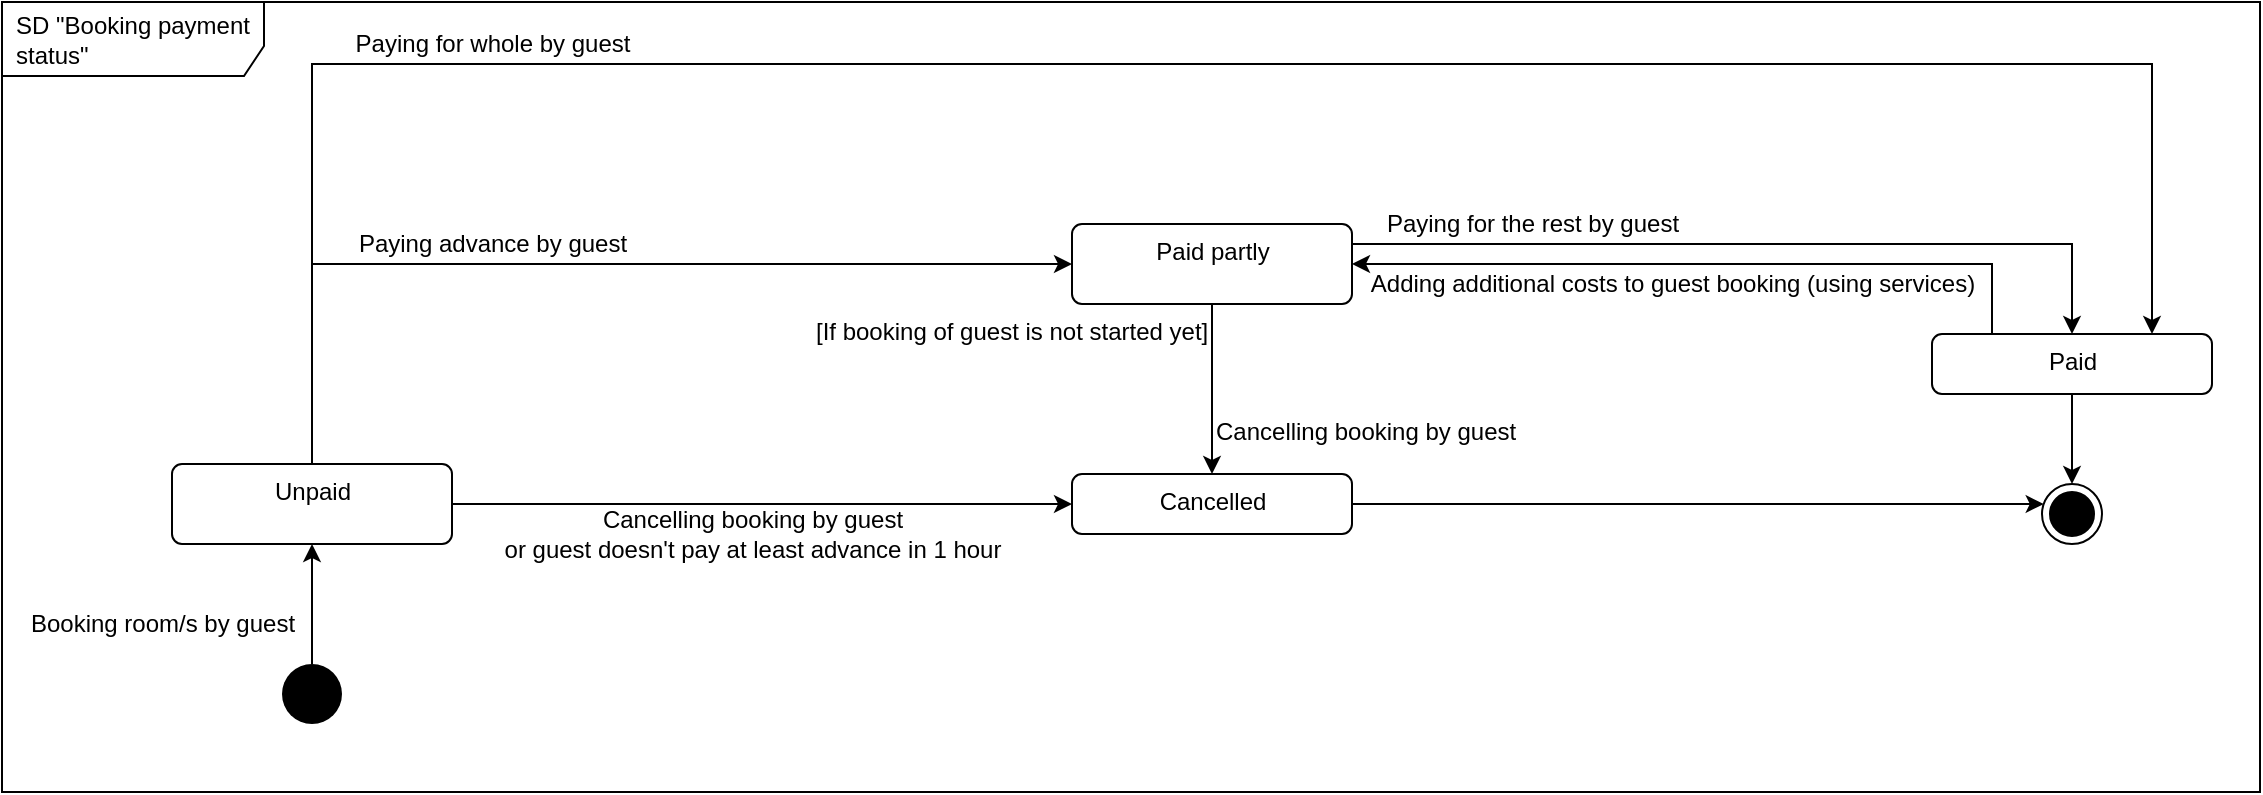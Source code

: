 <mxfile version="16.2.7" type="github">
  <diagram id="UAkRUMn5Mx9BO7yS3V_u" name="Page-1">
    <mxGraphModel dx="1826" dy="548" grid="0" gridSize="10" guides="1" tooltips="1" connect="1" arrows="1" fold="1" page="0" pageScale="1" pageWidth="850" pageHeight="1100" math="0" shadow="0">
      <root>
        <mxCell id="0" />
        <mxCell id="1" parent="0" />
        <mxCell id="C2tkw6mGG905-lNRMkWZ-11" style="edgeStyle=orthogonalEdgeStyle;rounded=0;orthogonalLoop=1;jettySize=auto;html=1;" edge="1" parent="1" source="C2tkw6mGG905-lNRMkWZ-1" target="C2tkw6mGG905-lNRMkWZ-4">
          <mxGeometry relative="1" as="geometry">
            <Array as="points">
              <mxPoint x="70" y="180" />
            </Array>
          </mxGeometry>
        </mxCell>
        <mxCell id="C2tkw6mGG905-lNRMkWZ-20" style="edgeStyle=orthogonalEdgeStyle;rounded=0;orthogonalLoop=1;jettySize=auto;html=1;entryX=0;entryY=0.5;entryDx=0;entryDy=0;" edge="1" parent="1" source="C2tkw6mGG905-lNRMkWZ-1" target="C2tkw6mGG905-lNRMkWZ-5">
          <mxGeometry relative="1" as="geometry" />
        </mxCell>
        <mxCell id="C2tkw6mGG905-lNRMkWZ-23" style="edgeStyle=orthogonalEdgeStyle;rounded=0;orthogonalLoop=1;jettySize=auto;html=1;" edge="1" parent="1" source="C2tkw6mGG905-lNRMkWZ-1" target="C2tkw6mGG905-lNRMkWZ-3">
          <mxGeometry relative="1" as="geometry">
            <Array as="points">
              <mxPoint x="70" y="80" />
              <mxPoint x="990" y="80" />
            </Array>
          </mxGeometry>
        </mxCell>
        <mxCell id="C2tkw6mGG905-lNRMkWZ-1" value="Unpaid" style="html=1;align=center;verticalAlign=top;rounded=1;absoluteArcSize=1;arcSize=10;dashed=0;" vertex="1" parent="1">
          <mxGeometry y="280" width="140" height="40" as="geometry" />
        </mxCell>
        <mxCell id="C2tkw6mGG905-lNRMkWZ-22" style="edgeStyle=orthogonalEdgeStyle;rounded=0;orthogonalLoop=1;jettySize=auto;html=1;" edge="1" parent="1" source="C2tkw6mGG905-lNRMkWZ-3" target="C2tkw6mGG905-lNRMkWZ-8">
          <mxGeometry relative="1" as="geometry" />
        </mxCell>
        <mxCell id="C2tkw6mGG905-lNRMkWZ-28" style="edgeStyle=orthogonalEdgeStyle;rounded=0;orthogonalLoop=1;jettySize=auto;html=1;" edge="1" parent="1" source="C2tkw6mGG905-lNRMkWZ-3" target="C2tkw6mGG905-lNRMkWZ-4">
          <mxGeometry relative="1" as="geometry">
            <Array as="points">
              <mxPoint x="910" y="180" />
            </Array>
          </mxGeometry>
        </mxCell>
        <mxCell id="C2tkw6mGG905-lNRMkWZ-3" value="&lt;div&gt;Paid&lt;/div&gt;&lt;div&gt;&lt;br&gt;&lt;/div&gt;" style="html=1;align=center;verticalAlign=top;rounded=1;absoluteArcSize=1;arcSize=10;dashed=0;" vertex="1" parent="1">
          <mxGeometry x="880" y="215" width="140" height="30" as="geometry" />
        </mxCell>
        <mxCell id="C2tkw6mGG905-lNRMkWZ-13" style="edgeStyle=orthogonalEdgeStyle;rounded=0;orthogonalLoop=1;jettySize=auto;html=1;" edge="1" parent="1" source="C2tkw6mGG905-lNRMkWZ-4" target="C2tkw6mGG905-lNRMkWZ-3">
          <mxGeometry relative="1" as="geometry">
            <Array as="points">
              <mxPoint x="950" y="170" />
            </Array>
          </mxGeometry>
        </mxCell>
        <mxCell id="C2tkw6mGG905-lNRMkWZ-26" style="edgeStyle=orthogonalEdgeStyle;rounded=0;orthogonalLoop=1;jettySize=auto;html=1;" edge="1" parent="1" source="C2tkw6mGG905-lNRMkWZ-4" target="C2tkw6mGG905-lNRMkWZ-5">
          <mxGeometry relative="1" as="geometry" />
        </mxCell>
        <mxCell id="C2tkw6mGG905-lNRMkWZ-4" value="&lt;div&gt;Paid partly&lt;br&gt;&lt;/div&gt;" style="html=1;align=center;verticalAlign=top;rounded=1;absoluteArcSize=1;arcSize=10;dashed=0;" vertex="1" parent="1">
          <mxGeometry x="450" y="160" width="140" height="40" as="geometry" />
        </mxCell>
        <mxCell id="C2tkw6mGG905-lNRMkWZ-9" style="edgeStyle=orthogonalEdgeStyle;rounded=0;orthogonalLoop=1;jettySize=auto;html=1;" edge="1" parent="1" source="C2tkw6mGG905-lNRMkWZ-5" target="C2tkw6mGG905-lNRMkWZ-8">
          <mxGeometry relative="1" as="geometry">
            <Array as="points">
              <mxPoint x="600" y="300" />
              <mxPoint x="600" y="300" />
            </Array>
          </mxGeometry>
        </mxCell>
        <mxCell id="C2tkw6mGG905-lNRMkWZ-5" value="Cancelled" style="html=1;align=center;verticalAlign=top;rounded=1;absoluteArcSize=1;arcSize=10;dashed=0;" vertex="1" parent="1">
          <mxGeometry x="450" y="285" width="140" height="30" as="geometry" />
        </mxCell>
        <mxCell id="C2tkw6mGG905-lNRMkWZ-19" style="edgeStyle=orthogonalEdgeStyle;rounded=0;orthogonalLoop=1;jettySize=auto;html=1;" edge="1" parent="1" source="C2tkw6mGG905-lNRMkWZ-6" target="C2tkw6mGG905-lNRMkWZ-1">
          <mxGeometry relative="1" as="geometry" />
        </mxCell>
        <mxCell id="C2tkw6mGG905-lNRMkWZ-6" value="" style="ellipse;fillColor=#000000;strokeColor=none;" vertex="1" parent="1">
          <mxGeometry x="55" y="380" width="30" height="30" as="geometry" />
        </mxCell>
        <mxCell id="C2tkw6mGG905-lNRMkWZ-8" value="" style="ellipse;html=1;shape=endState;fillColor=#000000;strokeColor=#000000;" vertex="1" parent="1">
          <mxGeometry x="935" y="290" width="30" height="30" as="geometry" />
        </mxCell>
        <mxCell id="C2tkw6mGG905-lNRMkWZ-14" value="Booking room/s by guest" style="text;html=1;align=center;verticalAlign=middle;resizable=0;points=[];autosize=1;strokeColor=none;fillColor=none;" vertex="1" parent="1">
          <mxGeometry x="-80" y="350" width="150" height="20" as="geometry" />
        </mxCell>
        <mxCell id="C2tkw6mGG905-lNRMkWZ-18" value="Paying for whole by guest" style="text;html=1;align=center;verticalAlign=middle;resizable=0;points=[];autosize=1;strokeColor=none;fillColor=none;" vertex="1" parent="1">
          <mxGeometry x="85" y="60" width="150" height="20" as="geometry" />
        </mxCell>
        <mxCell id="C2tkw6mGG905-lNRMkWZ-21" value="&lt;div&gt;Cancelling booking by guest&lt;/div&gt;&lt;div&gt;or guest doesn&#39;t pay at least advance in 1 hour&lt;/div&gt;" style="text;html=1;align=center;verticalAlign=middle;resizable=0;points=[];autosize=1;strokeColor=none;fillColor=none;" vertex="1" parent="1">
          <mxGeometry x="160" y="300" width="260" height="30" as="geometry" />
        </mxCell>
        <mxCell id="C2tkw6mGG905-lNRMkWZ-24" value="Paying advance by guest" style="text;html=1;align=center;verticalAlign=middle;resizable=0;points=[];autosize=1;strokeColor=none;fillColor=none;" vertex="1" parent="1">
          <mxGeometry x="85" y="160" width="150" height="20" as="geometry" />
        </mxCell>
        <mxCell id="C2tkw6mGG905-lNRMkWZ-25" value="Paying for the rest by guest" style="text;html=1;align=center;verticalAlign=middle;resizable=0;points=[];autosize=1;strokeColor=none;fillColor=none;" vertex="1" parent="1">
          <mxGeometry x="600" y="150" width="160" height="20" as="geometry" />
        </mxCell>
        <mxCell id="C2tkw6mGG905-lNRMkWZ-27" value="&lt;div&gt;Cancelling booking by guest&lt;/div&gt;" style="text;whiteSpace=wrap;html=1;" vertex="1" parent="1">
          <mxGeometry x="520" y="250" width="180" height="30" as="geometry" />
        </mxCell>
        <mxCell id="C2tkw6mGG905-lNRMkWZ-30" value="Adding additional costs to guest booking (using services)" style="text;html=1;align=center;verticalAlign=middle;resizable=0;points=[];autosize=1;strokeColor=none;fillColor=none;" vertex="1" parent="1">
          <mxGeometry x="590" y="180" width="320" height="20" as="geometry" />
        </mxCell>
        <mxCell id="C2tkw6mGG905-lNRMkWZ-31" value="[If booking of guest is not started yet]" style="text;whiteSpace=wrap;html=1;" vertex="1" parent="1">
          <mxGeometry x="320" y="200" width="200" height="30" as="geometry" />
        </mxCell>
        <mxCell id="C2tkw6mGG905-lNRMkWZ-32" value="SD &quot;Booking payment status&quot;" style="shape=umlFrame;whiteSpace=wrap;html=1;width=131;height=37;boundedLbl=1;verticalAlign=middle;align=left;spacingLeft=5;" vertex="1" parent="1">
          <mxGeometry x="-85" y="49" width="1129" height="395" as="geometry" />
        </mxCell>
      </root>
    </mxGraphModel>
  </diagram>
</mxfile>
